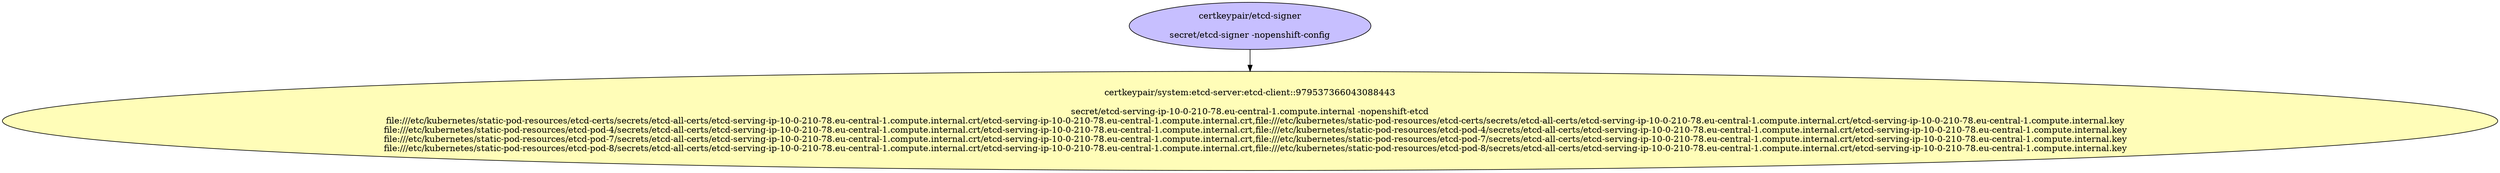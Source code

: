 digraph "Local Certificate" {
  // Node definitions.
  1 [
    label="certkeypair/etcd-signer\n\nsecret/etcd-signer -nopenshift-config\n"
    style=filled
    fillcolor="#c7bfff"
  ];
  7 [
    label="certkeypair/system:etcd-server:etcd-client::979537366043088443\n\nsecret/etcd-serving-ip-10-0-210-78.eu-central-1.compute.internal -nopenshift-etcd\n    file:///etc/kubernetes/static-pod-resources/etcd-certs/secrets/etcd-all-certs/etcd-serving-ip-10-0-210-78.eu-central-1.compute.internal.crt/etcd-serving-ip-10-0-210-78.eu-central-1.compute.internal.crt,file:///etc/kubernetes/static-pod-resources/etcd-certs/secrets/etcd-all-certs/etcd-serving-ip-10-0-210-78.eu-central-1.compute.internal.crt/etcd-serving-ip-10-0-210-78.eu-central-1.compute.internal.key\n    file:///etc/kubernetes/static-pod-resources/etcd-pod-4/secrets/etcd-all-certs/etcd-serving-ip-10-0-210-78.eu-central-1.compute.internal.crt/etcd-serving-ip-10-0-210-78.eu-central-1.compute.internal.crt,file:///etc/kubernetes/static-pod-resources/etcd-pod-4/secrets/etcd-all-certs/etcd-serving-ip-10-0-210-78.eu-central-1.compute.internal.crt/etcd-serving-ip-10-0-210-78.eu-central-1.compute.internal.key\n    file:///etc/kubernetes/static-pod-resources/etcd-pod-7/secrets/etcd-all-certs/etcd-serving-ip-10-0-210-78.eu-central-1.compute.internal.crt/etcd-serving-ip-10-0-210-78.eu-central-1.compute.internal.crt,file:///etc/kubernetes/static-pod-resources/etcd-pod-7/secrets/etcd-all-certs/etcd-serving-ip-10-0-210-78.eu-central-1.compute.internal.crt/etcd-serving-ip-10-0-210-78.eu-central-1.compute.internal.key\n    file:///etc/kubernetes/static-pod-resources/etcd-pod-8/secrets/etcd-all-certs/etcd-serving-ip-10-0-210-78.eu-central-1.compute.internal.crt/etcd-serving-ip-10-0-210-78.eu-central-1.compute.internal.crt,file:///etc/kubernetes/static-pod-resources/etcd-pod-8/secrets/etcd-all-certs/etcd-serving-ip-10-0-210-78.eu-central-1.compute.internal.crt/etcd-serving-ip-10-0-210-78.eu-central-1.compute.internal.key\n"
    style=filled
    fillcolor="#fffdb8"
  ];

  // Edge definitions.
  1 -> 7;
}